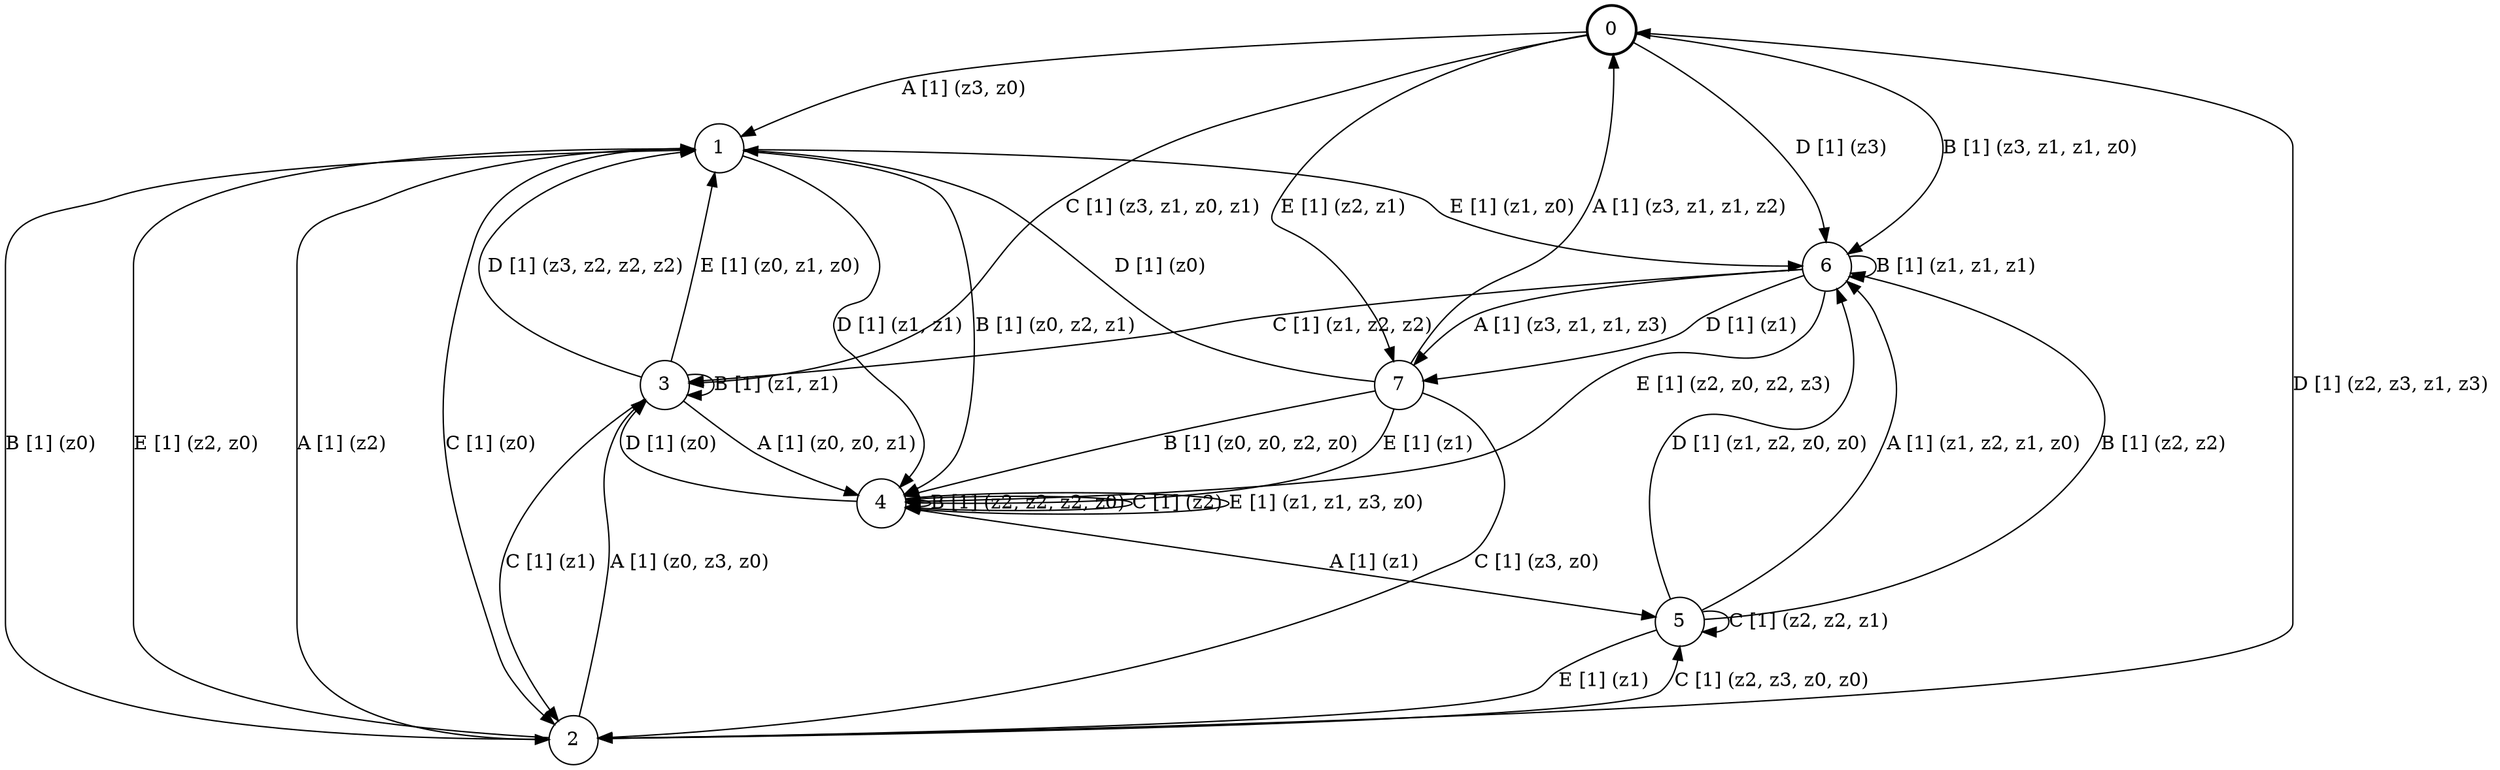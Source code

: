 # generated file, don't try to modify
# command: dot -Tpng <filename> > tree.png
digraph Automaton {
    node [shape = circle];
    0 [style = "bold"];
    0 -> 1 [label = "A [1] (z3, z0) "];
    0 -> 6 [label = "B [1] (z3, z1, z1, z0) "];
    0 -> 3 [label = "C [1] (z3, z1, z0, z1) "];
    0 -> 6 [label = "D [1] (z3) "];
    0 -> 7 [label = "E [1] (z2, z1) "];
    1 -> 2 [label = "A [1] (z2) "];
    1 -> 4 [label = "B [1] (z0, z2, z1) "];
    1 -> 2 [label = "C [1] (z0) "];
    1 -> 4 [label = "D [1] (z1, z1) "];
    1 -> 6 [label = "E [1] (z1, z0) "];
    2 -> 3 [label = "A [1] (z0, z3, z0) "];
    2 -> 1 [label = "B [1] (z0) "];
    2 -> 5 [label = "C [1] (z2, z3, z0, z0) "];
    2 -> 0 [label = "D [1] (z2, z3, z1, z3) "];
    2 -> 1 [label = "E [1] (z2, z0) "];
    3 -> 4 [label = "A [1] (z0, z0, z1) "];
    3 -> 3 [label = "B [1] (z1, z1) "];
    3 -> 2 [label = "C [1] (z1) "];
    3 -> 1 [label = "D [1] (z3, z2, z2, z2) "];
    3 -> 1 [label = "E [1] (z0, z1, z0) "];
    4 -> 5 [label = "A [1] (z1) "];
    4 -> 4 [label = "B [1] (z2, z2, z2, z0) "];
    4 -> 4 [label = "C [1] (z2) "];
    4 -> 3 [label = "D [1] (z0) "];
    4 -> 4 [label = "E [1] (z1, z1, z3, z0) "];
    5 -> 6 [label = "A [1] (z1, z2, z1, z0) "];
    5 -> 6 [label = "B [1] (z2, z2) "];
    5 -> 5 [label = "C [1] (z2, z2, z1) "];
    5 -> 6 [label = "D [1] (z1, z2, z0, z0) "];
    5 -> 2 [label = "E [1] (z1) "];
    6 -> 7 [label = "A [1] (z3, z1, z1, z3) "];
    6 -> 6 [label = "B [1] (z1, z1, z1) "];
    6 -> 3 [label = "C [1] (z1, z2, z2) "];
    6 -> 7 [label = "D [1] (z1) "];
    6 -> 4 [label = "E [1] (z2, z0, z2, z3) "];
    7 -> 0 [label = "A [1] (z3, z1, z1, z2) "];
    7 -> 4 [label = "B [1] (z0, z0, z2, z0) "];
    7 -> 2 [label = "C [1] (z3, z0) "];
    7 -> 1 [label = "D [1] (z0) "];
    7 -> 4 [label = "E [1] (z1) "];
}
